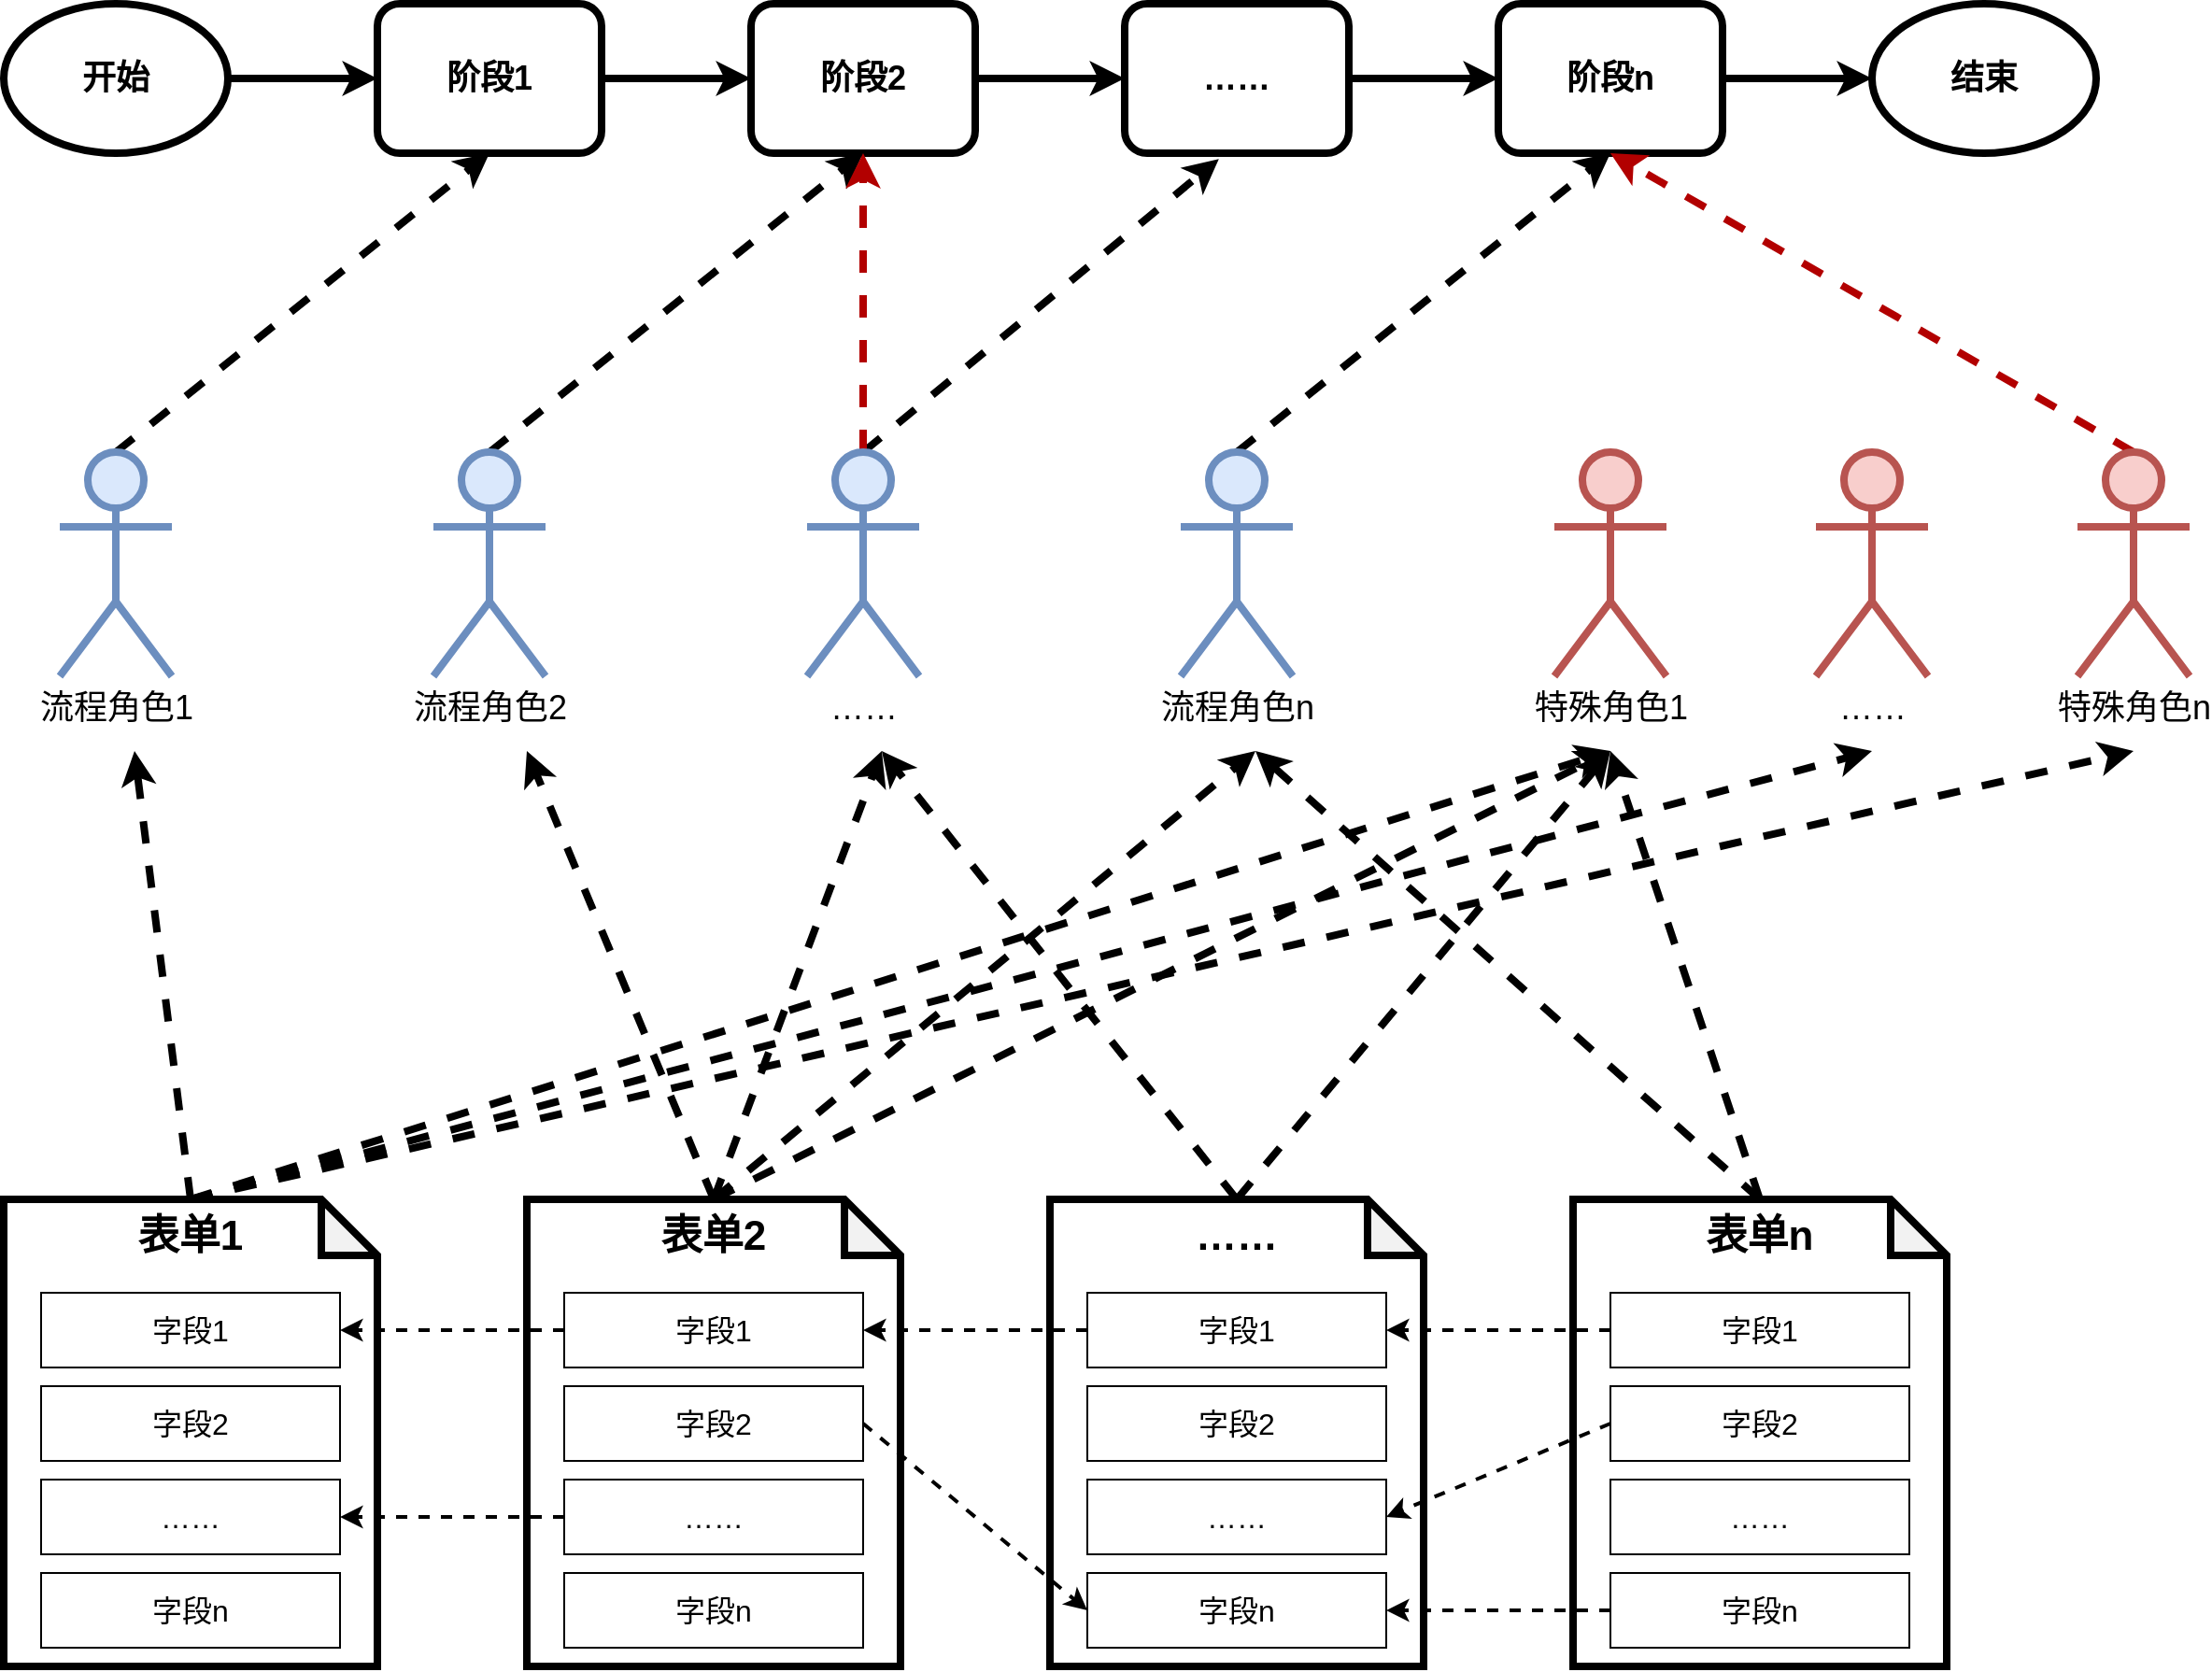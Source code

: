 <mxfile version="20.0.3" type="github">
  <diagram id="KMLzPFCYPwNL3a2IKora" name="Page-1">
    <mxGraphModel dx="1673" dy="934" grid="1" gridSize="10" guides="1" tooltips="1" connect="1" arrows="1" fold="1" page="1" pageScale="1" pageWidth="827" pageHeight="1169" math="0" shadow="0">
      <root>
        <mxCell id="0" />
        <mxCell id="1" parent="0" />
        <mxCell id="se5E7Arf67xWCam7YA4U-5" value="" style="edgeStyle=orthogonalEdgeStyle;rounded=0;orthogonalLoop=1;jettySize=auto;html=1;fontSize=18;fontStyle=1;strokeWidth=4;" edge="1" parent="1" source="se5E7Arf67xWCam7YA4U-2" target="se5E7Arf67xWCam7YA4U-4">
          <mxGeometry relative="1" as="geometry" />
        </mxCell>
        <mxCell id="se5E7Arf67xWCam7YA4U-2" value="阶段1" style="rounded=1;whiteSpace=wrap;html=1;fontSize=18;fontStyle=1;strokeWidth=4;" vertex="1" parent="1">
          <mxGeometry x="280" y="320" width="120" height="80" as="geometry" />
        </mxCell>
        <mxCell id="se5E7Arf67xWCam7YA4U-6" style="edgeStyle=orthogonalEdgeStyle;rounded=0;orthogonalLoop=1;jettySize=auto;html=1;exitX=1;exitY=0.5;exitDx=0;exitDy=0;entryX=0;entryY=0.5;entryDx=0;entryDy=0;fontSize=18;fontStyle=1;strokeWidth=4;" edge="1" parent="1" source="se5E7Arf67xWCam7YA4U-3" target="se5E7Arf67xWCam7YA4U-2">
          <mxGeometry relative="1" as="geometry" />
        </mxCell>
        <mxCell id="se5E7Arf67xWCam7YA4U-3" value="开始" style="ellipse;whiteSpace=wrap;html=1;fontSize=18;fontStyle=1;strokeWidth=4;" vertex="1" parent="1">
          <mxGeometry x="80" y="320" width="120" height="80" as="geometry" />
        </mxCell>
        <mxCell id="se5E7Arf67xWCam7YA4U-8" value="" style="edgeStyle=orthogonalEdgeStyle;rounded=0;orthogonalLoop=1;jettySize=auto;html=1;fontSize=18;fontStyle=1;strokeWidth=4;" edge="1" parent="1" source="se5E7Arf67xWCam7YA4U-4" target="se5E7Arf67xWCam7YA4U-7">
          <mxGeometry relative="1" as="geometry" />
        </mxCell>
        <mxCell id="se5E7Arf67xWCam7YA4U-4" value="阶段2" style="rounded=1;whiteSpace=wrap;html=1;fontSize=18;fontStyle=1;strokeWidth=4;" vertex="1" parent="1">
          <mxGeometry x="480" y="320" width="120" height="80" as="geometry" />
        </mxCell>
        <mxCell id="se5E7Arf67xWCam7YA4U-10" value="" style="edgeStyle=orthogonalEdgeStyle;rounded=0;orthogonalLoop=1;jettySize=auto;html=1;fontSize=18;fontStyle=1;strokeWidth=4;" edge="1" parent="1" source="se5E7Arf67xWCam7YA4U-7" target="se5E7Arf67xWCam7YA4U-9">
          <mxGeometry relative="1" as="geometry" />
        </mxCell>
        <mxCell id="se5E7Arf67xWCam7YA4U-7" value="……" style="rounded=1;whiteSpace=wrap;html=1;fontSize=18;fontStyle=1;strokeWidth=4;" vertex="1" parent="1">
          <mxGeometry x="680" y="320" width="120" height="80" as="geometry" />
        </mxCell>
        <mxCell id="se5E7Arf67xWCam7YA4U-13" style="edgeStyle=orthogonalEdgeStyle;rounded=0;orthogonalLoop=1;jettySize=auto;html=1;exitX=1;exitY=0.5;exitDx=0;exitDy=0;fontSize=18;fontStyle=1;strokeWidth=4;" edge="1" parent="1" source="se5E7Arf67xWCam7YA4U-9" target="se5E7Arf67xWCam7YA4U-12">
          <mxGeometry relative="1" as="geometry" />
        </mxCell>
        <mxCell id="se5E7Arf67xWCam7YA4U-9" value="阶段n" style="rounded=1;whiteSpace=wrap;html=1;fontSize=18;fontStyle=1;strokeWidth=4;" vertex="1" parent="1">
          <mxGeometry x="880" y="320" width="120" height="80" as="geometry" />
        </mxCell>
        <mxCell id="se5E7Arf67xWCam7YA4U-12" value="结束" style="ellipse;whiteSpace=wrap;html=1;fontSize=18;fontStyle=1;strokeWidth=4;" vertex="1" parent="1">
          <mxGeometry x="1080" y="320" width="120" height="80" as="geometry" />
        </mxCell>
        <mxCell id="se5E7Arf67xWCam7YA4U-14" value="特殊角色1" style="shape=umlActor;verticalLabelPosition=bottom;verticalAlign=top;html=1;outlineConnect=0;fontSize=18;strokeWidth=4;fillColor=#f8cecc;strokeColor=#b85450;" vertex="1" parent="1">
          <mxGeometry x="910" y="560" width="60" height="120" as="geometry" />
        </mxCell>
        <mxCell id="se5E7Arf67xWCam7YA4U-63" style="edgeStyle=none;rounded=0;orthogonalLoop=1;jettySize=auto;html=1;exitX=0.5;exitY=0;exitDx=0;exitDy=0;exitPerimeter=0;entryX=0.5;entryY=1;entryDx=0;entryDy=0;dashed=1;fontSize=22;strokeWidth=4;fillColor=#e51400;strokeColor=#B20000;" edge="1" parent="1" source="se5E7Arf67xWCam7YA4U-17" target="se5E7Arf67xWCam7YA4U-9">
          <mxGeometry relative="1" as="geometry" />
        </mxCell>
        <mxCell id="se5E7Arf67xWCam7YA4U-17" value="特殊角色n" style="shape=umlActor;verticalLabelPosition=bottom;verticalAlign=top;html=1;outlineConnect=0;fontSize=18;strokeWidth=4;fillColor=#f8cecc;strokeColor=#b85450;" vertex="1" parent="1">
          <mxGeometry x="1190" y="560" width="60" height="120" as="geometry" />
        </mxCell>
        <mxCell id="se5E7Arf67xWCam7YA4U-43" style="rounded=0;orthogonalLoop=1;jettySize=auto;html=1;exitX=0.5;exitY=0;exitDx=0;exitDy=0;exitPerimeter=0;entryX=0.5;entryY=1;entryDx=0;entryDy=0;fontSize=22;strokeWidth=4;dashed=1;" edge="1" parent="1" source="se5E7Arf67xWCam7YA4U-19" target="se5E7Arf67xWCam7YA4U-2">
          <mxGeometry relative="1" as="geometry" />
        </mxCell>
        <mxCell id="se5E7Arf67xWCam7YA4U-19" value="流程角色1" style="shape=umlActor;verticalLabelPosition=bottom;verticalAlign=top;html=1;outlineConnect=0;fontSize=18;strokeWidth=4;fillColor=#dae8fc;strokeColor=#6c8ebf;" vertex="1" parent="1">
          <mxGeometry x="110" y="560" width="60" height="120" as="geometry" />
        </mxCell>
        <mxCell id="se5E7Arf67xWCam7YA4U-44" style="edgeStyle=none;rounded=0;orthogonalLoop=1;jettySize=auto;html=1;exitX=0.5;exitY=0;exitDx=0;exitDy=0;exitPerimeter=0;entryX=0.5;entryY=1;entryDx=0;entryDy=0;dashed=1;fontSize=22;strokeWidth=4;" edge="1" parent="1" source="se5E7Arf67xWCam7YA4U-20" target="se5E7Arf67xWCam7YA4U-4">
          <mxGeometry relative="1" as="geometry" />
        </mxCell>
        <mxCell id="se5E7Arf67xWCam7YA4U-20" value="流程角色2" style="shape=umlActor;verticalLabelPosition=bottom;verticalAlign=top;html=1;outlineConnect=0;fontSize=18;strokeWidth=4;fillColor=#dae8fc;strokeColor=#6c8ebf;" vertex="1" parent="1">
          <mxGeometry x="310" y="560" width="60" height="120" as="geometry" />
        </mxCell>
        <mxCell id="se5E7Arf67xWCam7YA4U-45" style="edgeStyle=none;rounded=0;orthogonalLoop=1;jettySize=auto;html=1;exitX=0.5;exitY=0;exitDx=0;exitDy=0;exitPerimeter=0;entryX=0.42;entryY=1.039;entryDx=0;entryDy=0;entryPerimeter=0;dashed=1;fontSize=22;strokeWidth=4;" edge="1" parent="1" source="se5E7Arf67xWCam7YA4U-21" target="se5E7Arf67xWCam7YA4U-7">
          <mxGeometry relative="1" as="geometry" />
        </mxCell>
        <mxCell id="se5E7Arf67xWCam7YA4U-59" style="edgeStyle=none;rounded=0;orthogonalLoop=1;jettySize=auto;html=1;exitX=0.5;exitY=0;exitDx=0;exitDy=0;exitPerimeter=0;entryX=0.5;entryY=1;entryDx=0;entryDy=0;dashed=1;fontSize=22;strokeWidth=4;fillColor=#e51400;strokeColor=#B20000;" edge="1" parent="1" source="se5E7Arf67xWCam7YA4U-21" target="se5E7Arf67xWCam7YA4U-4">
          <mxGeometry relative="1" as="geometry" />
        </mxCell>
        <mxCell id="se5E7Arf67xWCam7YA4U-21" value="……" style="shape=umlActor;verticalLabelPosition=bottom;verticalAlign=top;html=1;outlineConnect=0;fontSize=18;strokeWidth=4;fillColor=#dae8fc;strokeColor=#6c8ebf;" vertex="1" parent="1">
          <mxGeometry x="510" y="560" width="60" height="120" as="geometry" />
        </mxCell>
        <mxCell id="se5E7Arf67xWCam7YA4U-46" style="edgeStyle=none;rounded=0;orthogonalLoop=1;jettySize=auto;html=1;exitX=0.5;exitY=0;exitDx=0;exitDy=0;exitPerimeter=0;entryX=0.5;entryY=1;entryDx=0;entryDy=0;dashed=1;fontSize=22;strokeWidth=4;" edge="1" parent="1" source="se5E7Arf67xWCam7YA4U-22" target="se5E7Arf67xWCam7YA4U-9">
          <mxGeometry relative="1" as="geometry" />
        </mxCell>
        <mxCell id="se5E7Arf67xWCam7YA4U-22" value="流程角色n" style="shape=umlActor;verticalLabelPosition=bottom;verticalAlign=top;html=1;outlineConnect=0;fontSize=18;strokeWidth=4;fillColor=#dae8fc;strokeColor=#6c8ebf;" vertex="1" parent="1">
          <mxGeometry x="710" y="560" width="60" height="120" as="geometry" />
        </mxCell>
        <mxCell id="se5E7Arf67xWCam7YA4U-27" value="……" style="shape=umlActor;verticalLabelPosition=bottom;verticalAlign=top;html=1;outlineConnect=0;fontSize=18;strokeWidth=4;fillColor=#f8cecc;strokeColor=#b85450;" vertex="1" parent="1">
          <mxGeometry x="1050" y="560" width="60" height="120" as="geometry" />
        </mxCell>
        <mxCell id="se5E7Arf67xWCam7YA4U-48" style="edgeStyle=none;rounded=0;orthogonalLoop=1;jettySize=auto;html=1;exitX=0.5;exitY=0;exitDx=0;exitDy=0;exitPerimeter=0;dashed=1;fontSize=22;strokeWidth=4;" edge="1" parent="1" source="se5E7Arf67xWCam7YA4U-35">
          <mxGeometry relative="1" as="geometry">
            <mxPoint x="150" y="720" as="targetPoint" />
          </mxGeometry>
        </mxCell>
        <mxCell id="se5E7Arf67xWCam7YA4U-54" style="edgeStyle=none;rounded=0;orthogonalLoop=1;jettySize=auto;html=1;exitX=0.5;exitY=0;exitDx=0;exitDy=0;exitPerimeter=0;dashed=1;fontSize=22;strokeWidth=4;" edge="1" parent="1" source="se5E7Arf67xWCam7YA4U-35">
          <mxGeometry relative="1" as="geometry">
            <mxPoint x="940" y="720" as="targetPoint" />
          </mxGeometry>
        </mxCell>
        <mxCell id="se5E7Arf67xWCam7YA4U-61" style="edgeStyle=none;rounded=0;orthogonalLoop=1;jettySize=auto;html=1;exitX=0.5;exitY=0;exitDx=0;exitDy=0;exitPerimeter=0;dashed=1;fontSize=22;strokeWidth=4;" edge="1" parent="1" source="se5E7Arf67xWCam7YA4U-35">
          <mxGeometry relative="1" as="geometry">
            <mxPoint x="1080" y="720" as="targetPoint" />
          </mxGeometry>
        </mxCell>
        <mxCell id="se5E7Arf67xWCam7YA4U-62" style="edgeStyle=none;rounded=0;orthogonalLoop=1;jettySize=auto;html=1;exitX=0.5;exitY=0;exitDx=0;exitDy=0;exitPerimeter=0;dashed=1;fontSize=22;strokeWidth=4;" edge="1" parent="1" source="se5E7Arf67xWCam7YA4U-35">
          <mxGeometry relative="1" as="geometry">
            <mxPoint x="1220" y="720" as="targetPoint" />
          </mxGeometry>
        </mxCell>
        <mxCell id="se5E7Arf67xWCam7YA4U-35" value="表单1" style="shape=note;whiteSpace=wrap;html=1;backgroundOutline=1;darkOpacity=0.05;fontSize=22;strokeWidth=4;verticalAlign=top;fontStyle=1" vertex="1" parent="1">
          <mxGeometry x="80" y="960" width="200" height="250" as="geometry" />
        </mxCell>
        <mxCell id="se5E7Arf67xWCam7YA4U-49" style="edgeStyle=none;rounded=0;orthogonalLoop=1;jettySize=auto;html=1;exitX=0.5;exitY=0;exitDx=0;exitDy=0;exitPerimeter=0;dashed=1;fontSize=22;strokeWidth=4;" edge="1" parent="1" source="se5E7Arf67xWCam7YA4U-36">
          <mxGeometry relative="1" as="geometry">
            <mxPoint x="360" y="720" as="targetPoint" />
          </mxGeometry>
        </mxCell>
        <mxCell id="se5E7Arf67xWCam7YA4U-50" style="edgeStyle=none;rounded=0;orthogonalLoop=1;jettySize=auto;html=1;exitX=0.5;exitY=0;exitDx=0;exitDy=0;exitPerimeter=0;dashed=1;fontSize=22;strokeWidth=4;" edge="1" parent="1" source="se5E7Arf67xWCam7YA4U-36">
          <mxGeometry relative="1" as="geometry">
            <mxPoint x="550" y="720" as="targetPoint" />
          </mxGeometry>
        </mxCell>
        <mxCell id="se5E7Arf67xWCam7YA4U-51" style="edgeStyle=none;rounded=0;orthogonalLoop=1;jettySize=auto;html=1;exitX=0.5;exitY=0;exitDx=0;exitDy=0;exitPerimeter=0;dashed=1;fontSize=22;strokeWidth=4;" edge="1" parent="1" source="se5E7Arf67xWCam7YA4U-36">
          <mxGeometry relative="1" as="geometry">
            <mxPoint x="750" y="720" as="targetPoint" />
          </mxGeometry>
        </mxCell>
        <mxCell id="se5E7Arf67xWCam7YA4U-55" style="edgeStyle=none;rounded=0;orthogonalLoop=1;jettySize=auto;html=1;exitX=0.5;exitY=0;exitDx=0;exitDy=0;exitPerimeter=0;dashed=1;fontSize=22;strokeWidth=4;" edge="1" parent="1" source="se5E7Arf67xWCam7YA4U-36">
          <mxGeometry relative="1" as="geometry">
            <mxPoint x="940" y="720" as="targetPoint" />
          </mxGeometry>
        </mxCell>
        <mxCell id="se5E7Arf67xWCam7YA4U-36" value="表单2" style="shape=note;whiteSpace=wrap;html=1;backgroundOutline=1;darkOpacity=0.05;fontSize=22;strokeWidth=4;verticalAlign=top;fontStyle=1" vertex="1" parent="1">
          <mxGeometry x="360" y="960" width="200" height="250" as="geometry" />
        </mxCell>
        <mxCell id="se5E7Arf67xWCam7YA4U-53" style="edgeStyle=none;rounded=0;orthogonalLoop=1;jettySize=auto;html=1;exitX=0.5;exitY=0;exitDx=0;exitDy=0;exitPerimeter=0;dashed=1;fontSize=22;strokeWidth=4;" edge="1" parent="1" source="se5E7Arf67xWCam7YA4U-37">
          <mxGeometry relative="1" as="geometry">
            <mxPoint x="750" y="720" as="targetPoint" />
          </mxGeometry>
        </mxCell>
        <mxCell id="se5E7Arf67xWCam7YA4U-58" style="edgeStyle=none;rounded=0;orthogonalLoop=1;jettySize=auto;html=1;exitX=0.5;exitY=0;exitDx=0;exitDy=0;exitPerimeter=0;dashed=1;fontSize=22;strokeWidth=4;" edge="1" parent="1" source="se5E7Arf67xWCam7YA4U-37">
          <mxGeometry relative="1" as="geometry">
            <mxPoint x="940" y="720" as="targetPoint" />
          </mxGeometry>
        </mxCell>
        <mxCell id="se5E7Arf67xWCam7YA4U-37" value="表单n" style="shape=note;whiteSpace=wrap;html=1;backgroundOutline=1;darkOpacity=0.05;fontSize=22;strokeWidth=4;verticalAlign=top;fontStyle=1" vertex="1" parent="1">
          <mxGeometry x="920" y="960" width="200" height="250" as="geometry" />
        </mxCell>
        <mxCell id="se5E7Arf67xWCam7YA4U-52" style="edgeStyle=none;rounded=0;orthogonalLoop=1;jettySize=auto;html=1;exitX=0.5;exitY=0;exitDx=0;exitDy=0;exitPerimeter=0;dashed=1;fontSize=22;strokeWidth=4;" edge="1" parent="1" source="se5E7Arf67xWCam7YA4U-38">
          <mxGeometry relative="1" as="geometry">
            <mxPoint x="550" y="720" as="targetPoint" />
          </mxGeometry>
        </mxCell>
        <mxCell id="se5E7Arf67xWCam7YA4U-56" style="edgeStyle=none;rounded=0;orthogonalLoop=1;jettySize=auto;html=1;exitX=0.5;exitY=0;exitDx=0;exitDy=0;exitPerimeter=0;dashed=1;fontSize=22;strokeWidth=4;" edge="1" parent="1" source="se5E7Arf67xWCam7YA4U-38">
          <mxGeometry relative="1" as="geometry">
            <mxPoint x="940" y="720" as="targetPoint" />
          </mxGeometry>
        </mxCell>
        <mxCell id="se5E7Arf67xWCam7YA4U-38" value="……" style="shape=note;whiteSpace=wrap;html=1;backgroundOutline=1;darkOpacity=0.05;fontSize=22;strokeWidth=4;verticalAlign=top;fontStyle=1" vertex="1" parent="1">
          <mxGeometry x="640" y="960" width="200" height="250" as="geometry" />
        </mxCell>
        <mxCell id="se5E7Arf67xWCam7YA4U-64" value="字段1" style="rounded=0;whiteSpace=wrap;html=1;fontSize=16;strokeWidth=1;" vertex="1" parent="1">
          <mxGeometry x="100" y="1010" width="160" height="40" as="geometry" />
        </mxCell>
        <mxCell id="se5E7Arf67xWCam7YA4U-65" value="字段2" style="rounded=0;whiteSpace=wrap;html=1;fontSize=16;strokeWidth=1;" vertex="1" parent="1">
          <mxGeometry x="100" y="1060" width="160" height="40" as="geometry" />
        </mxCell>
        <mxCell id="se5E7Arf67xWCam7YA4U-66" value="……" style="rounded=0;whiteSpace=wrap;html=1;fontSize=16;strokeWidth=1;" vertex="1" parent="1">
          <mxGeometry x="100" y="1110" width="160" height="40" as="geometry" />
        </mxCell>
        <mxCell id="se5E7Arf67xWCam7YA4U-68" value="字段n" style="rounded=0;whiteSpace=wrap;html=1;fontSize=16;strokeWidth=1;" vertex="1" parent="1">
          <mxGeometry x="100" y="1160" width="160" height="40" as="geometry" />
        </mxCell>
        <mxCell id="se5E7Arf67xWCam7YA4U-81" style="edgeStyle=none;rounded=0;orthogonalLoop=1;jettySize=auto;html=1;exitX=0;exitY=0.5;exitDx=0;exitDy=0;entryX=1;entryY=0.5;entryDx=0;entryDy=0;dashed=1;fontSize=16;strokeWidth=2;" edge="1" parent="1" source="se5E7Arf67xWCam7YA4U-69" target="se5E7Arf67xWCam7YA4U-64">
          <mxGeometry relative="1" as="geometry" />
        </mxCell>
        <mxCell id="se5E7Arf67xWCam7YA4U-69" value="字段1" style="rounded=0;whiteSpace=wrap;html=1;fontSize=16;strokeWidth=1;" vertex="1" parent="1">
          <mxGeometry x="380" y="1010" width="160" height="40" as="geometry" />
        </mxCell>
        <mxCell id="se5E7Arf67xWCam7YA4U-88" style="edgeStyle=none;rounded=0;orthogonalLoop=1;jettySize=auto;html=1;exitX=1;exitY=0.5;exitDx=0;exitDy=0;entryX=0;entryY=0.5;entryDx=0;entryDy=0;dashed=1;fontSize=16;strokeWidth=2;" edge="1" parent="1" source="se5E7Arf67xWCam7YA4U-70" target="se5E7Arf67xWCam7YA4U-76">
          <mxGeometry relative="1" as="geometry" />
        </mxCell>
        <mxCell id="se5E7Arf67xWCam7YA4U-70" value="字段2" style="rounded=0;whiteSpace=wrap;html=1;fontSize=16;strokeWidth=1;" vertex="1" parent="1">
          <mxGeometry x="380" y="1060" width="160" height="40" as="geometry" />
        </mxCell>
        <mxCell id="se5E7Arf67xWCam7YA4U-86" style="edgeStyle=none;rounded=0;orthogonalLoop=1;jettySize=auto;html=1;exitX=0;exitY=0.5;exitDx=0;exitDy=0;entryX=1;entryY=0.5;entryDx=0;entryDy=0;dashed=1;fontSize=16;strokeWidth=2;" edge="1" parent="1" source="se5E7Arf67xWCam7YA4U-71" target="se5E7Arf67xWCam7YA4U-66">
          <mxGeometry relative="1" as="geometry" />
        </mxCell>
        <mxCell id="se5E7Arf67xWCam7YA4U-71" value="……" style="rounded=0;whiteSpace=wrap;html=1;fontSize=16;strokeWidth=1;" vertex="1" parent="1">
          <mxGeometry x="380" y="1110" width="160" height="40" as="geometry" />
        </mxCell>
        <mxCell id="se5E7Arf67xWCam7YA4U-72" value="字段n" style="rounded=0;whiteSpace=wrap;html=1;fontSize=16;strokeWidth=1;" vertex="1" parent="1">
          <mxGeometry x="380" y="1160" width="160" height="40" as="geometry" />
        </mxCell>
        <mxCell id="se5E7Arf67xWCam7YA4U-82" style="edgeStyle=none;rounded=0;orthogonalLoop=1;jettySize=auto;html=1;exitX=0;exitY=0.5;exitDx=0;exitDy=0;entryX=1;entryY=0.5;entryDx=0;entryDy=0;dashed=1;fontSize=16;strokeWidth=2;" edge="1" parent="1" source="se5E7Arf67xWCam7YA4U-73" target="se5E7Arf67xWCam7YA4U-69">
          <mxGeometry relative="1" as="geometry" />
        </mxCell>
        <mxCell id="se5E7Arf67xWCam7YA4U-73" value="字段1" style="rounded=0;whiteSpace=wrap;html=1;fontSize=16;strokeWidth=1;" vertex="1" parent="1">
          <mxGeometry x="660" y="1010" width="160" height="40" as="geometry" />
        </mxCell>
        <mxCell id="se5E7Arf67xWCam7YA4U-74" value="字段2" style="rounded=0;whiteSpace=wrap;html=1;fontSize=16;strokeWidth=1;" vertex="1" parent="1">
          <mxGeometry x="660" y="1060" width="160" height="40" as="geometry" />
        </mxCell>
        <mxCell id="se5E7Arf67xWCam7YA4U-75" value="……" style="rounded=0;whiteSpace=wrap;html=1;fontSize=16;strokeWidth=1;" vertex="1" parent="1">
          <mxGeometry x="660" y="1110" width="160" height="40" as="geometry" />
        </mxCell>
        <mxCell id="se5E7Arf67xWCam7YA4U-76" value="字段n" style="rounded=0;whiteSpace=wrap;html=1;fontSize=16;strokeWidth=1;" vertex="1" parent="1">
          <mxGeometry x="660" y="1160" width="160" height="40" as="geometry" />
        </mxCell>
        <mxCell id="se5E7Arf67xWCam7YA4U-83" style="edgeStyle=none;rounded=0;orthogonalLoop=1;jettySize=auto;html=1;exitX=0;exitY=0.5;exitDx=0;exitDy=0;entryX=1;entryY=0.5;entryDx=0;entryDy=0;dashed=1;fontSize=16;strokeWidth=2;" edge="1" parent="1" source="se5E7Arf67xWCam7YA4U-77" target="se5E7Arf67xWCam7YA4U-73">
          <mxGeometry relative="1" as="geometry" />
        </mxCell>
        <mxCell id="se5E7Arf67xWCam7YA4U-77" value="字段1" style="rounded=0;whiteSpace=wrap;html=1;fontSize=16;strokeWidth=1;" vertex="1" parent="1">
          <mxGeometry x="940" y="1010" width="160" height="40" as="geometry" />
        </mxCell>
        <mxCell id="se5E7Arf67xWCam7YA4U-84" style="edgeStyle=none;rounded=0;orthogonalLoop=1;jettySize=auto;html=1;exitX=0;exitY=0.5;exitDx=0;exitDy=0;entryX=1;entryY=0.5;entryDx=0;entryDy=0;dashed=1;fontSize=16;strokeWidth=2;" edge="1" parent="1" source="se5E7Arf67xWCam7YA4U-78" target="se5E7Arf67xWCam7YA4U-75">
          <mxGeometry relative="1" as="geometry" />
        </mxCell>
        <mxCell id="se5E7Arf67xWCam7YA4U-78" value="字段2" style="rounded=0;whiteSpace=wrap;html=1;fontSize=16;strokeWidth=1;" vertex="1" parent="1">
          <mxGeometry x="940" y="1060" width="160" height="40" as="geometry" />
        </mxCell>
        <mxCell id="se5E7Arf67xWCam7YA4U-79" value="……" style="rounded=0;whiteSpace=wrap;html=1;fontSize=16;strokeWidth=1;" vertex="1" parent="1">
          <mxGeometry x="940" y="1110" width="160" height="40" as="geometry" />
        </mxCell>
        <mxCell id="se5E7Arf67xWCam7YA4U-87" style="edgeStyle=none;rounded=0;orthogonalLoop=1;jettySize=auto;html=1;exitX=0;exitY=0.5;exitDx=0;exitDy=0;dashed=1;fontSize=16;strokeWidth=2;" edge="1" parent="1" source="se5E7Arf67xWCam7YA4U-80" target="se5E7Arf67xWCam7YA4U-76">
          <mxGeometry relative="1" as="geometry" />
        </mxCell>
        <mxCell id="se5E7Arf67xWCam7YA4U-80" value="字段n" style="rounded=0;whiteSpace=wrap;html=1;fontSize=16;strokeWidth=1;" vertex="1" parent="1">
          <mxGeometry x="940" y="1160" width="160" height="40" as="geometry" />
        </mxCell>
      </root>
    </mxGraphModel>
  </diagram>
</mxfile>
